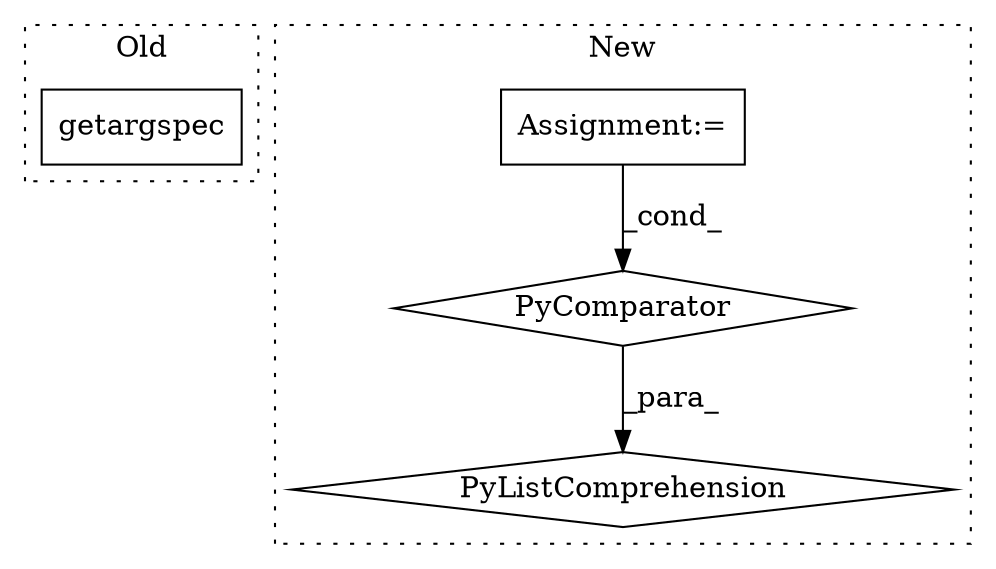 digraph G {
subgraph cluster0 {
1 [label="getargspec" a="32" s="1232,1251" l="11,1" shape="box"];
label = "Old";
style="dotted";
}
subgraph cluster1 {
2 [label="PyComparator" a="113" s="916" l="52" shape="diamond"];
3 [label="PyListComprehension" a="109" s="841" l="135" shape="diamond"];
4 [label="Assignment:=" a="7" s="916" l="52" shape="box"];
label = "New";
style="dotted";
}
2 -> 3 [label="_para_"];
4 -> 2 [label="_cond_"];
}